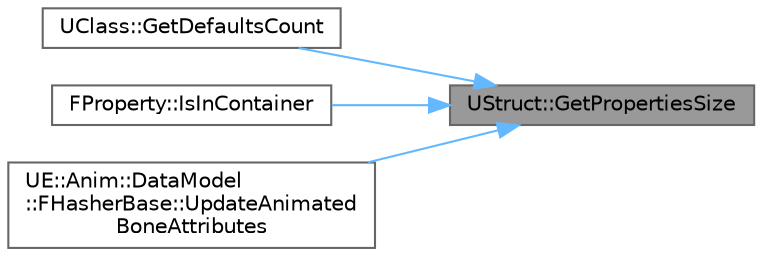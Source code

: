 digraph "UStruct::GetPropertiesSize"
{
 // INTERACTIVE_SVG=YES
 // LATEX_PDF_SIZE
  bgcolor="transparent";
  edge [fontname=Helvetica,fontsize=10,labelfontname=Helvetica,labelfontsize=10];
  node [fontname=Helvetica,fontsize=10,shape=box,height=0.2,width=0.4];
  rankdir="RL";
  Node1 [id="Node000001",label="UStruct::GetPropertiesSize",height=0.2,width=0.4,color="gray40", fillcolor="grey60", style="filled", fontcolor="black",tooltip="Total size of all UProperties, the allocated structure may be larger due to alignment."];
  Node1 -> Node2 [id="edge1_Node000001_Node000002",dir="back",color="steelblue1",style="solid",tooltip=" "];
  Node2 [id="Node000002",label="UClass::GetDefaultsCount",height=0.2,width=0.4,color="grey40", fillcolor="white", style="filled",URL="$d4/d77/classUClass.html#abe8f649dff9b26753016b2ac12eba345",tooltip="Returns amount of memory used by default object."];
  Node1 -> Node3 [id="edge2_Node000001_Node000003",dir="back",color="steelblue1",style="solid",tooltip=" "];
  Node3 [id="Node000003",label="FProperty::IsInContainer",height=0.2,width=0.4,color="grey40", fillcolor="white", style="filled",URL="$d9/dbc/classFProperty.html#a770c6da5b6ac8fd6e372c3c7490fa180",tooltip="See if the offset of this property is below the supplied container size."];
  Node1 -> Node4 [id="edge3_Node000001_Node000004",dir="back",color="steelblue1",style="solid",tooltip=" "];
  Node4 [id="Node000004",label="UE::Anim::DataModel\l::FHasherBase::UpdateAnimated\lBoneAttributes",height=0.2,width=0.4,color="grey40", fillcolor="white", style="filled",URL="$dc/dc0/classUE_1_1Anim_1_1DataModel_1_1FHasherBase.html#a18d0152e194fa40505aa4d759c000516",tooltip=" "];
}
